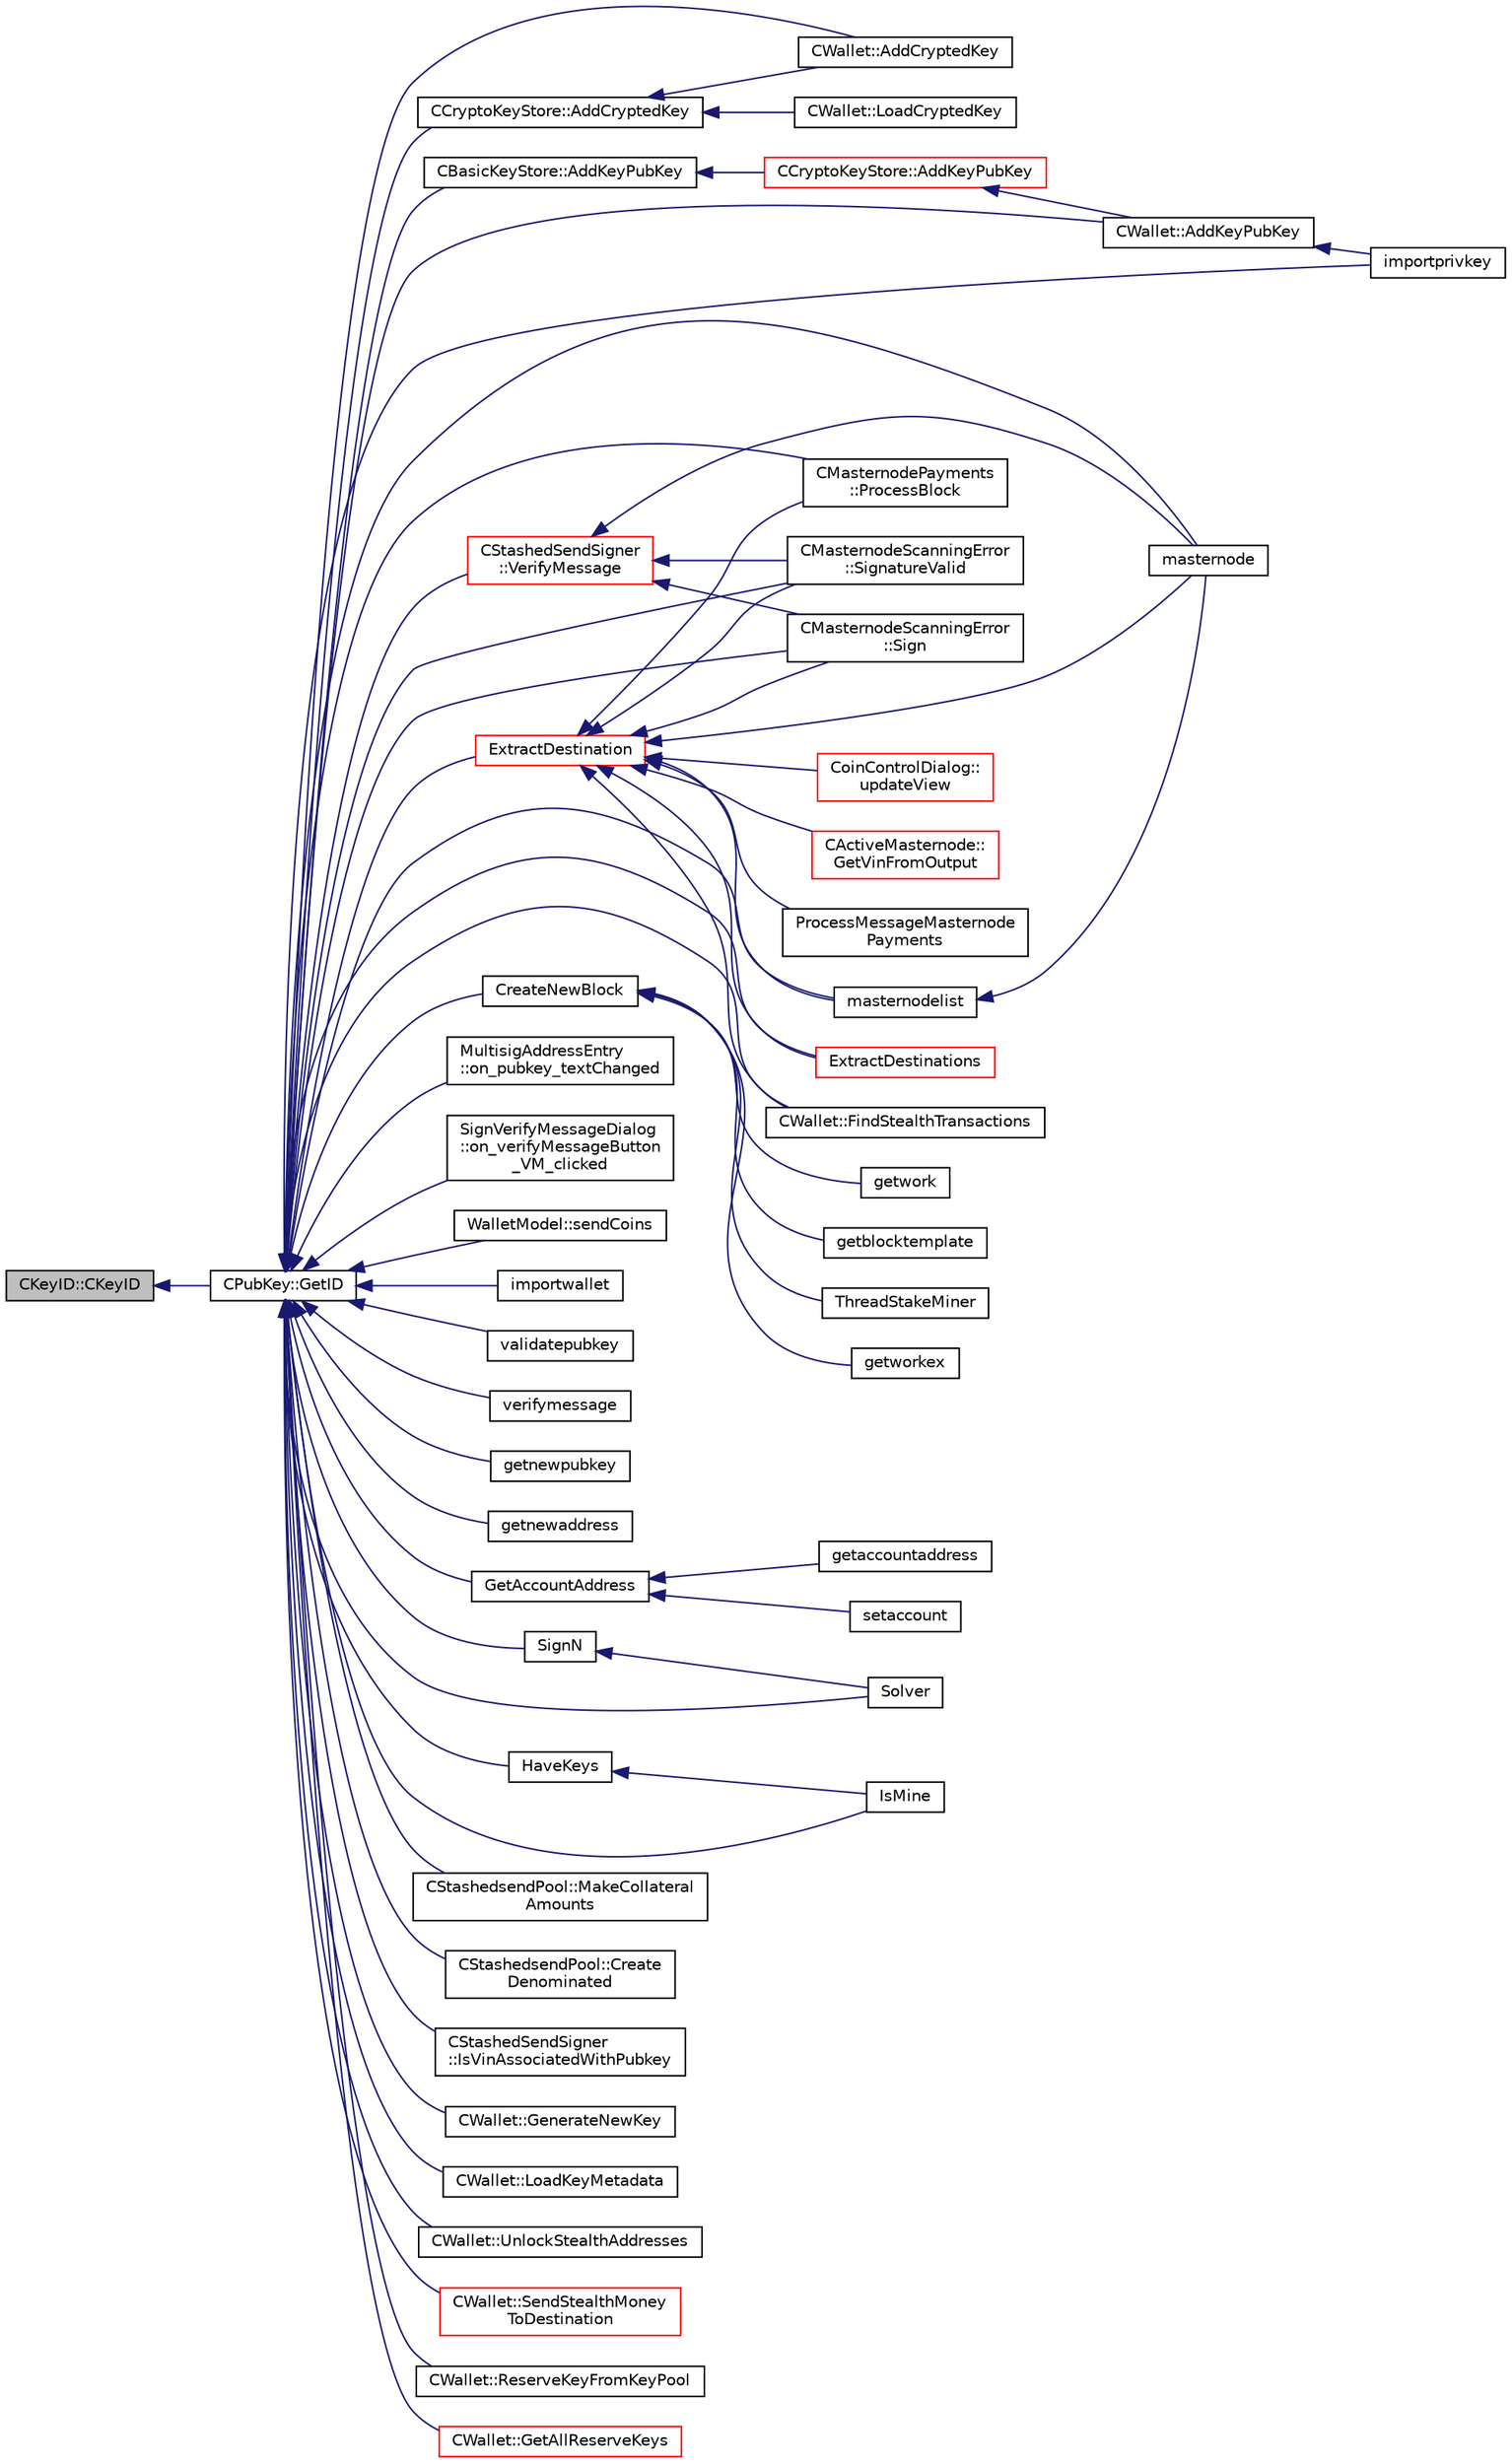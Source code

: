 digraph "CKeyID::CKeyID"
{
  edge [fontname="Helvetica",fontsize="10",labelfontname="Helvetica",labelfontsize="10"];
  node [fontname="Helvetica",fontsize="10",shape=record];
  rankdir="LR";
  Node1 [label="CKeyID::CKeyID",height=0.2,width=0.4,color="black", fillcolor="grey75", style="filled", fontcolor="black"];
  Node1 -> Node2 [dir="back",color="midnightblue",fontsize="10",style="solid",fontname="Helvetica"];
  Node2 [label="CPubKey::GetID",height=0.2,width=0.4,color="black", fillcolor="white", style="filled",URL="$class_c_pub_key.html#a2675f7e6f72eff68e7a5227289feb021"];
  Node2 -> Node3 [dir="back",color="midnightblue",fontsize="10",style="solid",fontname="Helvetica"];
  Node3 [label="CCryptoKeyStore::AddCryptedKey",height=0.2,width=0.4,color="black", fillcolor="white", style="filled",URL="$class_c_crypto_key_store.html#a9f4d2df95008205b2b9784c5f0e8e12b"];
  Node3 -> Node4 [dir="back",color="midnightblue",fontsize="10",style="solid",fontname="Helvetica"];
  Node4 [label="CWallet::AddCryptedKey",height=0.2,width=0.4,color="black", fillcolor="white", style="filled",URL="$class_c_wallet.html#a3e90096a903d49cd751f05fcdb7692ce"];
  Node3 -> Node5 [dir="back",color="midnightblue",fontsize="10",style="solid",fontname="Helvetica"];
  Node5 [label="CWallet::LoadCryptedKey",height=0.2,width=0.4,color="black", fillcolor="white", style="filled",URL="$class_c_wallet.html#a01fbd78238d4ef833d059f12a7e8ac9f"];
  Node2 -> Node6 [dir="back",color="midnightblue",fontsize="10",style="solid",fontname="Helvetica"];
  Node6 [label="CBasicKeyStore::AddKeyPubKey",height=0.2,width=0.4,color="black", fillcolor="white", style="filled",URL="$class_c_basic_key_store.html#acc2e33f319de88e88f86b0dc79bdcb65"];
  Node6 -> Node7 [dir="back",color="midnightblue",fontsize="10",style="solid",fontname="Helvetica"];
  Node7 [label="CCryptoKeyStore::AddKeyPubKey",height=0.2,width=0.4,color="red", fillcolor="white", style="filled",URL="$class_c_crypto_key_store.html#a340109b8673267676a34664a76ed3274"];
  Node7 -> Node8 [dir="back",color="midnightblue",fontsize="10",style="solid",fontname="Helvetica"];
  Node8 [label="CWallet::AddKeyPubKey",height=0.2,width=0.4,color="black", fillcolor="white", style="filled",URL="$class_c_wallet.html#a3240da36cd717146296969227a3e0bd5"];
  Node8 -> Node9 [dir="back",color="midnightblue",fontsize="10",style="solid",fontname="Helvetica"];
  Node9 [label="importprivkey",height=0.2,width=0.4,color="black", fillcolor="white", style="filled",URL="$rpcdump_8cpp.html#a3a6fdb974fce01220a895393d444e981"];
  Node2 -> Node11 [dir="back",color="midnightblue",fontsize="10",style="solid",fontname="Helvetica"];
  Node11 [label="CMasternodePayments\l::ProcessBlock",height=0.2,width=0.4,color="black", fillcolor="white", style="filled",URL="$class_c_masternode_payments.html#aa23dfbc148f10f601e9771bfcffea441"];
  Node2 -> Node12 [dir="back",color="midnightblue",fontsize="10",style="solid",fontname="Helvetica"];
  Node12 [label="CMasternodeScanningError\l::SignatureValid",height=0.2,width=0.4,color="black", fillcolor="white", style="filled",URL="$class_c_masternode_scanning_error.html#ae90fca573f70f7faa4c9f3a5db145f36"];
  Node2 -> Node13 [dir="back",color="midnightblue",fontsize="10",style="solid",fontname="Helvetica"];
  Node13 [label="CMasternodeScanningError\l::Sign",height=0.2,width=0.4,color="black", fillcolor="white", style="filled",URL="$class_c_masternode_scanning_error.html#afdc8ec9b08767cdf3c6a6cc819af7d09"];
  Node2 -> Node14 [dir="back",color="midnightblue",fontsize="10",style="solid",fontname="Helvetica"];
  Node14 [label="CreateNewBlock",height=0.2,width=0.4,color="black", fillcolor="white", style="filled",URL="$miner_8h.html#aca0de7d757e027c2b08bd101c68c1549"];
  Node14 -> Node15 [dir="back",color="midnightblue",fontsize="10",style="solid",fontname="Helvetica"];
  Node15 [label="ThreadStakeMiner",height=0.2,width=0.4,color="black", fillcolor="white", style="filled",URL="$miner_8cpp.html#a31faece5ef0e403969b3d3debd79b352"];
  Node14 -> Node16 [dir="back",color="midnightblue",fontsize="10",style="solid",fontname="Helvetica"];
  Node16 [label="getworkex",height=0.2,width=0.4,color="black", fillcolor="white", style="filled",URL="$rpcmining_8cpp.html#aa40f86dc468a3f2ef4a3bba99e20a069"];
  Node14 -> Node17 [dir="back",color="midnightblue",fontsize="10",style="solid",fontname="Helvetica"];
  Node17 [label="getwork",height=0.2,width=0.4,color="black", fillcolor="white", style="filled",URL="$rpcmining_8cpp.html#a356be62c93d38267a7da9e1cb644d547"];
  Node14 -> Node18 [dir="back",color="midnightblue",fontsize="10",style="solid",fontname="Helvetica"];
  Node18 [label="getblocktemplate",height=0.2,width=0.4,color="black", fillcolor="white", style="filled",URL="$rpcmining_8cpp.html#a27347eecedd59156c914fcb5ce488f9a"];
  Node2 -> Node19 [dir="back",color="midnightblue",fontsize="10",style="solid",fontname="Helvetica"];
  Node19 [label="MultisigAddressEntry\l::on_pubkey_textChanged",height=0.2,width=0.4,color="black", fillcolor="white", style="filled",URL="$class_multisig_address_entry.html#addaaabad7c692f4be0255d3969ccb6c0"];
  Node2 -> Node20 [dir="back",color="midnightblue",fontsize="10",style="solid",fontname="Helvetica"];
  Node20 [label="SignVerifyMessageDialog\l::on_verifyMessageButton\l_VM_clicked",height=0.2,width=0.4,color="black", fillcolor="white", style="filled",URL="$class_sign_verify_message_dialog.html#ae37dec200b27f23c409221511447ae1e"];
  Node2 -> Node21 [dir="back",color="midnightblue",fontsize="10",style="solid",fontname="Helvetica"];
  Node21 [label="WalletModel::sendCoins",height=0.2,width=0.4,color="black", fillcolor="white", style="filled",URL="$class_wallet_model.html#a053fb3ff2b8b0347f83e6bb591126746"];
  Node2 -> Node9 [dir="back",color="midnightblue",fontsize="10",style="solid",fontname="Helvetica"];
  Node2 -> Node22 [dir="back",color="midnightblue",fontsize="10",style="solid",fontname="Helvetica"];
  Node22 [label="importwallet",height=0.2,width=0.4,color="black", fillcolor="white", style="filled",URL="$rpcdump_8cpp.html#a2566d5c9dd1938b74e70398cdb3ac5c1"];
  Node2 -> Node23 [dir="back",color="midnightblue",fontsize="10",style="solid",fontname="Helvetica"];
  Node23 [label="validatepubkey",height=0.2,width=0.4,color="black", fillcolor="white", style="filled",URL="$rpcmisc_8cpp.html#a32620752527477f4bac811a7db5ab35b"];
  Node2 -> Node24 [dir="back",color="midnightblue",fontsize="10",style="solid",fontname="Helvetica"];
  Node24 [label="verifymessage",height=0.2,width=0.4,color="black", fillcolor="white", style="filled",URL="$rpcmisc_8cpp.html#ad8fce781dfd9dfd4866bba2a4589141a"];
  Node2 -> Node25 [dir="back",color="midnightblue",fontsize="10",style="solid",fontname="Helvetica"];
  Node25 [label="masternode",height=0.2,width=0.4,color="black", fillcolor="white", style="filled",URL="$rpcstashedsend_8cpp.html#a30609e443aeb47c29ed0878d16b1b5e1"];
  Node2 -> Node26 [dir="back",color="midnightblue",fontsize="10",style="solid",fontname="Helvetica"];
  Node26 [label="masternodelist",height=0.2,width=0.4,color="black", fillcolor="white", style="filled",URL="$rpcstashedsend_8cpp.html#a3a7ed7e37f21eb2912afc6e776f7236c"];
  Node26 -> Node25 [dir="back",color="midnightblue",fontsize="10",style="solid",fontname="Helvetica"];
  Node2 -> Node27 [dir="back",color="midnightblue",fontsize="10",style="solid",fontname="Helvetica"];
  Node27 [label="getnewpubkey",height=0.2,width=0.4,color="black", fillcolor="white", style="filled",URL="$rpcwallet_8cpp.html#a3f3bb4d519074126a20dd609a6886a72"];
  Node2 -> Node28 [dir="back",color="midnightblue",fontsize="10",style="solid",fontname="Helvetica"];
  Node28 [label="getnewaddress",height=0.2,width=0.4,color="black", fillcolor="white", style="filled",URL="$rpcwallet_8cpp.html#aead824d845d670fbd8f187ebd4f9a535"];
  Node2 -> Node29 [dir="back",color="midnightblue",fontsize="10",style="solid",fontname="Helvetica"];
  Node29 [label="GetAccountAddress",height=0.2,width=0.4,color="black", fillcolor="white", style="filled",URL="$rpcwallet_8cpp.html#af04b341ad8248ac9edce6d3265af86d4"];
  Node29 -> Node30 [dir="back",color="midnightblue",fontsize="10",style="solid",fontname="Helvetica"];
  Node30 [label="getaccountaddress",height=0.2,width=0.4,color="black", fillcolor="white", style="filled",URL="$rpcwallet_8cpp.html#a92145bcb3cfb45eb47dca18f1c94c434"];
  Node29 -> Node31 [dir="back",color="midnightblue",fontsize="10",style="solid",fontname="Helvetica"];
  Node31 [label="setaccount",height=0.2,width=0.4,color="black", fillcolor="white", style="filled",URL="$rpcwallet_8cpp.html#a6bf0dc200554f841a4549a2e5087f699"];
  Node2 -> Node32 [dir="back",color="midnightblue",fontsize="10",style="solid",fontname="Helvetica"];
  Node32 [label="SignN",height=0.2,width=0.4,color="black", fillcolor="white", style="filled",URL="$script_8cpp.html#a2230b054e152c344e60125bf7f994473"];
  Node32 -> Node33 [dir="back",color="midnightblue",fontsize="10",style="solid",fontname="Helvetica"];
  Node33 [label="Solver",height=0.2,width=0.4,color="black", fillcolor="white", style="filled",URL="$script_8h.html#a8e31b29d5a654a570c493f7aa9c3abd9"];
  Node2 -> Node33 [dir="back",color="midnightblue",fontsize="10",style="solid",fontname="Helvetica"];
  Node2 -> Node34 [dir="back",color="midnightblue",fontsize="10",style="solid",fontname="Helvetica"];
  Node34 [label="HaveKeys",height=0.2,width=0.4,color="black", fillcolor="white", style="filled",URL="$script_8cpp.html#a825478fbb9e96130529467ab5e16047e"];
  Node34 -> Node35 [dir="back",color="midnightblue",fontsize="10",style="solid",fontname="Helvetica"];
  Node35 [label="IsMine",height=0.2,width=0.4,color="black", fillcolor="white", style="filled",URL="$script_8h.html#ae1531a999ac1bfa59d70cfc984f1266b"];
  Node2 -> Node35 [dir="back",color="midnightblue",fontsize="10",style="solid",fontname="Helvetica"];
  Node2 -> Node36 [dir="back",color="midnightblue",fontsize="10",style="solid",fontname="Helvetica"];
  Node36 [label="ExtractDestination",height=0.2,width=0.4,color="red", fillcolor="white", style="filled",URL="$script_8h.html#a951f7e601746ae076afdf3169ecca2fc"];
  Node36 -> Node37 [dir="back",color="midnightblue",fontsize="10",style="solid",fontname="Helvetica"];
  Node37 [label="CActiveMasternode::\lGetVinFromOutput",height=0.2,width=0.4,color="red", fillcolor="white", style="filled",URL="$class_c_active_masternode.html#abc2ae1e24001f80ace4bbea2b6453944"];
  Node36 -> Node41 [dir="back",color="midnightblue",fontsize="10",style="solid",fontname="Helvetica"];
  Node41 [label="ProcessMessageMasternode\lPayments",height=0.2,width=0.4,color="black", fillcolor="white", style="filled",URL="$masternode-payments_8h.html#a8c28fb440d8031543d1de309e34c40f2"];
  Node36 -> Node11 [dir="back",color="midnightblue",fontsize="10",style="solid",fontname="Helvetica"];
  Node36 -> Node12 [dir="back",color="midnightblue",fontsize="10",style="solid",fontname="Helvetica"];
  Node36 -> Node13 [dir="back",color="midnightblue",fontsize="10",style="solid",fontname="Helvetica"];
  Node36 -> Node42 [dir="back",color="midnightblue",fontsize="10",style="solid",fontname="Helvetica"];
  Node42 [label="CoinControlDialog::\lupdateView",height=0.2,width=0.4,color="red", fillcolor="white", style="filled",URL="$class_coin_control_dialog.html#aadea33050e5c1efd5eae8d2fcfa721f9"];
  Node36 -> Node25 [dir="back",color="midnightblue",fontsize="10",style="solid",fontname="Helvetica"];
  Node36 -> Node26 [dir="back",color="midnightblue",fontsize="10",style="solid",fontname="Helvetica"];
  Node36 -> Node60 [dir="back",color="midnightblue",fontsize="10",style="solid",fontname="Helvetica"];
  Node60 [label="ExtractDestinations",height=0.2,width=0.4,color="red", fillcolor="white", style="filled",URL="$script_8h.html#a49e36ddce090cc66aba405c0755c8be7"];
  Node36 -> Node77 [dir="back",color="midnightblue",fontsize="10",style="solid",fontname="Helvetica"];
  Node77 [label="CWallet::FindStealthTransactions",height=0.2,width=0.4,color="black", fillcolor="white", style="filled",URL="$class_c_wallet.html#a5d0e2025dc7a87a0406be272b80509ee"];
  Node2 -> Node60 [dir="back",color="midnightblue",fontsize="10",style="solid",fontname="Helvetica"];
  Node2 -> Node81 [dir="back",color="midnightblue",fontsize="10",style="solid",fontname="Helvetica"];
  Node81 [label="CStashedsendPool::MakeCollateral\lAmounts",height=0.2,width=0.4,color="black", fillcolor="white", style="filled",URL="$class_c_stashedsend_pool.html#af475cbfebb9c64e9e7b831f2415d921c",tooltip="Split up large inputs or make fee sized inputs. "];
  Node2 -> Node82 [dir="back",color="midnightblue",fontsize="10",style="solid",fontname="Helvetica"];
  Node82 [label="CStashedsendPool::Create\lDenominated",height=0.2,width=0.4,color="black", fillcolor="white", style="filled",URL="$class_c_stashedsend_pool.html#a02b3808e3653ed966b4c60874a137490"];
  Node2 -> Node83 [dir="back",color="midnightblue",fontsize="10",style="solid",fontname="Helvetica"];
  Node83 [label="CStashedSendSigner\l::IsVinAssociatedWithPubkey",height=0.2,width=0.4,color="black", fillcolor="white", style="filled",URL="$class_c_stashed_send_signer.html#aaca192c63b69266a4ac439051d3bbf58",tooltip="Is the inputs associated with this public key? (and there is 20000 ION - checking if valid masternode..."];
  Node2 -> Node84 [dir="back",color="midnightblue",fontsize="10",style="solid",fontname="Helvetica"];
  Node84 [label="CStashedSendSigner\l::VerifyMessage",height=0.2,width=0.4,color="red", fillcolor="white", style="filled",URL="$class_c_stashed_send_signer.html#a917e4eb567f2005a73ef59bafcf46bd4",tooltip="Verify the message, returns true if succcessful. "];
  Node84 -> Node12 [dir="back",color="midnightblue",fontsize="10",style="solid",fontname="Helvetica"];
  Node84 -> Node13 [dir="back",color="midnightblue",fontsize="10",style="solid",fontname="Helvetica"];
  Node84 -> Node25 [dir="back",color="midnightblue",fontsize="10",style="solid",fontname="Helvetica"];
  Node2 -> Node104 [dir="back",color="midnightblue",fontsize="10",style="solid",fontname="Helvetica"];
  Node104 [label="CWallet::GenerateNewKey",height=0.2,width=0.4,color="black", fillcolor="white", style="filled",URL="$class_c_wallet.html#a061fe7f54f80ec40f856b3e6365c2f4a"];
  Node2 -> Node8 [dir="back",color="midnightblue",fontsize="10",style="solid",fontname="Helvetica"];
  Node2 -> Node4 [dir="back",color="midnightblue",fontsize="10",style="solid",fontname="Helvetica"];
  Node2 -> Node105 [dir="back",color="midnightblue",fontsize="10",style="solid",fontname="Helvetica"];
  Node105 [label="CWallet::LoadKeyMetadata",height=0.2,width=0.4,color="black", fillcolor="white", style="filled",URL="$class_c_wallet.html#a21e6580474514f838dfe1446890085a4"];
  Node2 -> Node106 [dir="back",color="midnightblue",fontsize="10",style="solid",fontname="Helvetica"];
  Node106 [label="CWallet::UnlockStealthAddresses",height=0.2,width=0.4,color="black", fillcolor="white", style="filled",URL="$class_c_wallet.html#ac45af0632ea59c56295d3158b7387f33"];
  Node2 -> Node107 [dir="back",color="midnightblue",fontsize="10",style="solid",fontname="Helvetica"];
  Node107 [label="CWallet::SendStealthMoney\lToDestination",height=0.2,width=0.4,color="red", fillcolor="white", style="filled",URL="$class_c_wallet.html#afce932bf3aa678046ab75eccff004858"];
  Node2 -> Node77 [dir="back",color="midnightblue",fontsize="10",style="solid",fontname="Helvetica"];
  Node2 -> Node110 [dir="back",color="midnightblue",fontsize="10",style="solid",fontname="Helvetica"];
  Node110 [label="CWallet::ReserveKeyFromKeyPool",height=0.2,width=0.4,color="black", fillcolor="white", style="filled",URL="$class_c_wallet.html#a9921854840668a1856998f041177dd2b"];
  Node2 -> Node111 [dir="back",color="midnightblue",fontsize="10",style="solid",fontname="Helvetica"];
  Node111 [label="CWallet::GetAllReserveKeys",height=0.2,width=0.4,color="red", fillcolor="white", style="filled",URL="$class_c_wallet.html#aa182f6de943295062748ab42e64c9203"];
}
